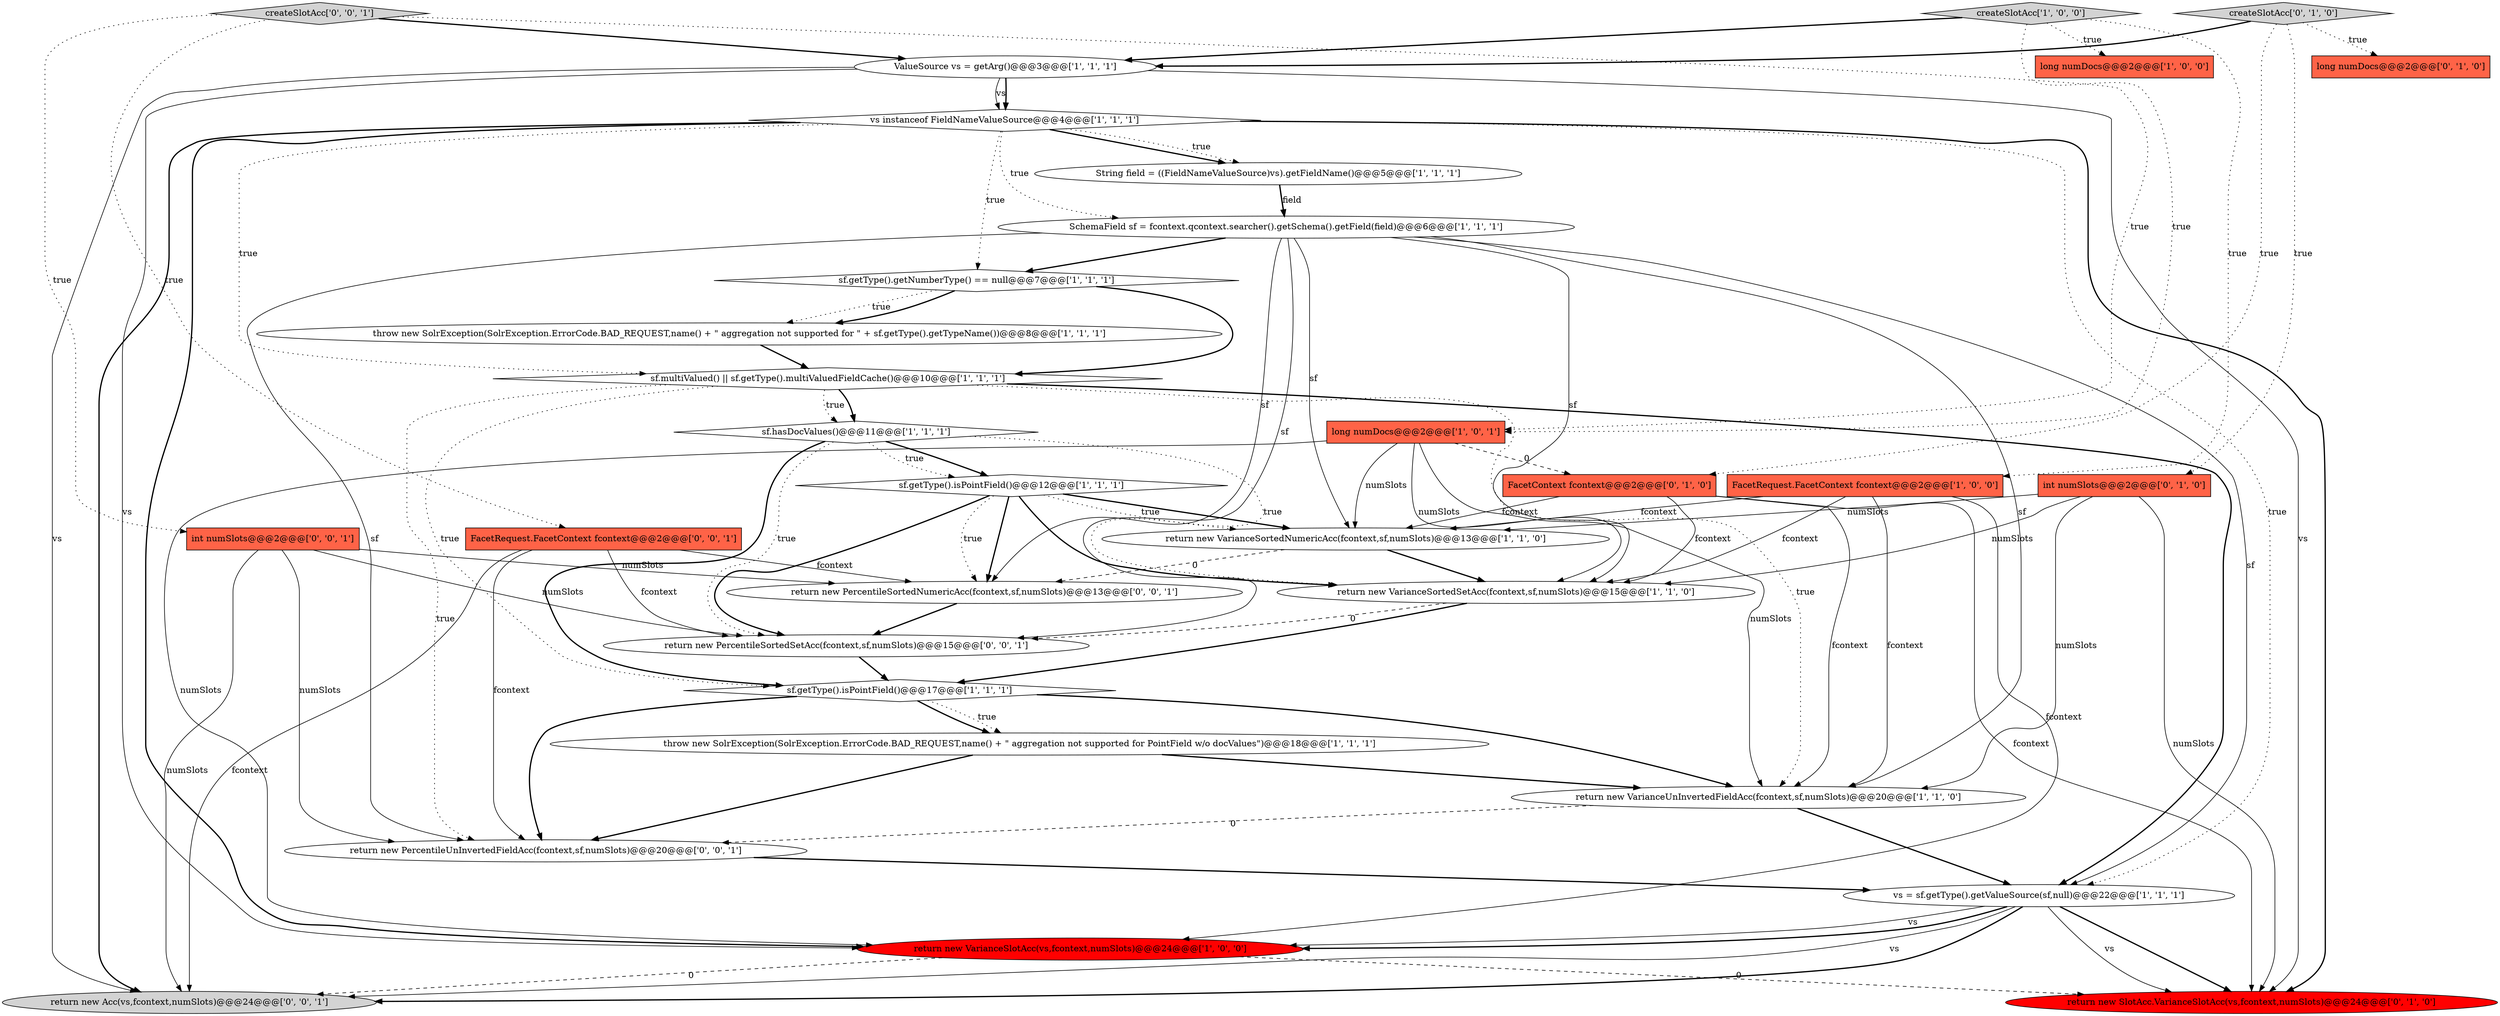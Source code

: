 digraph {
7 [style = filled, label = "sf.hasDocValues()@@@11@@@['1', '1', '1']", fillcolor = white, shape = diamond image = "AAA0AAABBB1BBB"];
11 [style = filled, label = "return new VarianceSortedSetAcc(fcontext,sf,numSlots)@@@15@@@['1', '1', '0']", fillcolor = white, shape = ellipse image = "AAA0AAABBB1BBB"];
2 [style = filled, label = "vs instanceof FieldNameValueSource@@@4@@@['1', '1', '1']", fillcolor = white, shape = diamond image = "AAA0AAABBB1BBB"];
16 [style = filled, label = "sf.multiValued() || sf.getType().multiValuedFieldCache()@@@10@@@['1', '1', '1']", fillcolor = white, shape = diamond image = "AAA0AAABBB1BBB"];
26 [style = filled, label = "FacetRequest.FacetContext fcontext@@@2@@@['0', '0', '1']", fillcolor = tomato, shape = box image = "AAA0AAABBB3BBB"];
9 [style = filled, label = "return new VarianceSlotAcc(vs,fcontext,numSlots)@@@24@@@['1', '0', '0']", fillcolor = red, shape = ellipse image = "AAA1AAABBB1BBB"];
18 [style = filled, label = "throw new SolrException(SolrException.ErrorCode.BAD_REQUEST,name() + \" aggregation not supported for PointField w/o docValues\")@@@18@@@['1', '1', '1']", fillcolor = white, shape = ellipse image = "AAA0AAABBB1BBB"];
27 [style = filled, label = "return new PercentileSortedNumericAcc(fcontext,sf,numSlots)@@@13@@@['0', '0', '1']", fillcolor = white, shape = ellipse image = "AAA0AAABBB3BBB"];
21 [style = filled, label = "int numSlots@@@2@@@['0', '1', '0']", fillcolor = tomato, shape = box image = "AAA0AAABBB2BBB"];
29 [style = filled, label = "return new PercentileUnInvertedFieldAcc(fcontext,sf,numSlots)@@@20@@@['0', '0', '1']", fillcolor = white, shape = ellipse image = "AAA0AAABBB3BBB"];
5 [style = filled, label = "sf.getType().isPointField()@@@17@@@['1', '1', '1']", fillcolor = white, shape = diamond image = "AAA0AAABBB1BBB"];
31 [style = filled, label = "return new Acc(vs,fcontext,numSlots)@@@24@@@['0', '0', '1']", fillcolor = lightgray, shape = ellipse image = "AAA0AAABBB3BBB"];
0 [style = filled, label = "throw new SolrException(SolrException.ErrorCode.BAD_REQUEST,name() + \" aggregation not supported for \" + sf.getType().getTypeName())@@@8@@@['1', '1', '1']", fillcolor = white, shape = ellipse image = "AAA0AAABBB1BBB"];
10 [style = filled, label = "return new VarianceUnInvertedFieldAcc(fcontext,sf,numSlots)@@@20@@@['1', '1', '0']", fillcolor = white, shape = ellipse image = "AAA0AAABBB1BBB"];
14 [style = filled, label = "sf.getType().isPointField()@@@12@@@['1', '1', '1']", fillcolor = white, shape = diamond image = "AAA0AAABBB1BBB"];
20 [style = filled, label = "return new SlotAcc.VarianceSlotAcc(vs,fcontext,numSlots)@@@24@@@['0', '1', '0']", fillcolor = red, shape = ellipse image = "AAA1AAABBB2BBB"];
28 [style = filled, label = "createSlotAcc['0', '0', '1']", fillcolor = lightgray, shape = diamond image = "AAA0AAABBB3BBB"];
1 [style = filled, label = "FacetRequest.FacetContext fcontext@@@2@@@['1', '0', '0']", fillcolor = tomato, shape = box image = "AAA0AAABBB1BBB"];
19 [style = filled, label = "createSlotAcc['1', '0', '0']", fillcolor = lightgray, shape = diamond image = "AAA0AAABBB1BBB"];
13 [style = filled, label = "sf.getType().getNumberType() == null@@@7@@@['1', '1', '1']", fillcolor = white, shape = diamond image = "AAA0AAABBB1BBB"];
24 [style = filled, label = "FacetContext fcontext@@@2@@@['0', '1', '0']", fillcolor = tomato, shape = box image = "AAA1AAABBB2BBB"];
22 [style = filled, label = "long numDocs@@@2@@@['0', '1', '0']", fillcolor = tomato, shape = box image = "AAA0AAABBB2BBB"];
3 [style = filled, label = "long numDocs@@@2@@@['1', '0', '0']", fillcolor = tomato, shape = box image = "AAA0AAABBB1BBB"];
23 [style = filled, label = "createSlotAcc['0', '1', '0']", fillcolor = lightgray, shape = diamond image = "AAA0AAABBB2BBB"];
30 [style = filled, label = "int numSlots@@@2@@@['0', '0', '1']", fillcolor = tomato, shape = box image = "AAA0AAABBB3BBB"];
12 [style = filled, label = "SchemaField sf = fcontext.qcontext.searcher().getSchema().getField(field)@@@6@@@['1', '1', '1']", fillcolor = white, shape = ellipse image = "AAA0AAABBB1BBB"];
15 [style = filled, label = "return new VarianceSortedNumericAcc(fcontext,sf,numSlots)@@@13@@@['1', '1', '0']", fillcolor = white, shape = ellipse image = "AAA0AAABBB1BBB"];
17 [style = filled, label = "String field = ((FieldNameValueSource)vs).getFieldName()@@@5@@@['1', '1', '1']", fillcolor = white, shape = ellipse image = "AAA0AAABBB1BBB"];
25 [style = filled, label = "return new PercentileSortedSetAcc(fcontext,sf,numSlots)@@@15@@@['0', '0', '1']", fillcolor = white, shape = ellipse image = "AAA0AAABBB3BBB"];
4 [style = filled, label = "long numDocs@@@2@@@['1', '0', '1']", fillcolor = tomato, shape = box image = "AAA0AAABBB1BBB"];
8 [style = filled, label = "ValueSource vs = getArg()@@@3@@@['1', '1', '1']", fillcolor = white, shape = ellipse image = "AAA0AAABBB1BBB"];
6 [style = filled, label = "vs = sf.getType().getValueSource(sf,null)@@@22@@@['1', '1', '1']", fillcolor = white, shape = ellipse image = "AAA0AAABBB1BBB"];
12->6 [style = solid, label="sf"];
14->25 [style = bold, label=""];
1->15 [style = solid, label="fcontext"];
5->18 [style = dotted, label="true"];
23->22 [style = dotted, label="true"];
8->2 [style = solid, label="vs"];
4->9 [style = solid, label="numSlots"];
16->7 [style = bold, label=""];
30->27 [style = solid, label="numSlots"];
16->10 [style = dotted, label="true"];
7->14 [style = bold, label=""];
16->7 [style = dotted, label="true"];
28->30 [style = dotted, label="true"];
29->6 [style = bold, label=""];
24->11 [style = solid, label="fcontext"];
15->11 [style = bold, label=""];
16->5 [style = dotted, label="true"];
26->27 [style = solid, label="fcontext"];
14->11 [style = bold, label=""];
27->25 [style = bold, label=""];
26->31 [style = solid, label="fcontext"];
2->31 [style = bold, label=""];
5->29 [style = bold, label=""];
5->10 [style = bold, label=""];
2->20 [style = bold, label=""];
8->9 [style = solid, label="vs"];
16->6 [style = bold, label=""];
23->21 [style = dotted, label="true"];
4->11 [style = solid, label="numSlots"];
2->9 [style = bold, label=""];
23->8 [style = bold, label=""];
14->27 [style = dotted, label="true"];
10->29 [style = dashed, label="0"];
13->16 [style = bold, label=""];
12->10 [style = solid, label="sf"];
4->15 [style = solid, label="numSlots"];
26->29 [style = solid, label="fcontext"];
21->20 [style = solid, label="numSlots"];
7->5 [style = bold, label=""];
9->31 [style = dashed, label="0"];
13->0 [style = dotted, label="true"];
19->3 [style = dotted, label="true"];
19->4 [style = dotted, label="true"];
2->12 [style = dotted, label="true"];
14->15 [style = bold, label=""];
30->31 [style = solid, label="numSlots"];
4->24 [style = dashed, label="0"];
23->24 [style = dotted, label="true"];
13->0 [style = bold, label=""];
2->17 [style = bold, label=""];
19->1 [style = dotted, label="true"];
24->15 [style = solid, label="fcontext"];
0->16 [style = bold, label=""];
30->25 [style = solid, label="numSlots"];
6->9 [style = solid, label="vs"];
4->10 [style = solid, label="numSlots"];
21->11 [style = solid, label="numSlots"];
5->18 [style = bold, label=""];
8->20 [style = solid, label="vs"];
30->29 [style = solid, label="numSlots"];
12->25 [style = solid, label="sf"];
6->20 [style = solid, label="vs"];
10->6 [style = bold, label=""];
12->15 [style = solid, label="sf"];
6->20 [style = bold, label=""];
12->13 [style = bold, label=""];
11->5 [style = bold, label=""];
26->25 [style = solid, label="fcontext"];
17->12 [style = bold, label=""];
7->11 [style = dotted, label="true"];
18->10 [style = bold, label=""];
8->2 [style = bold, label=""];
2->6 [style = dotted, label="true"];
28->8 [style = bold, label=""];
11->25 [style = dashed, label="0"];
28->4 [style = dotted, label="true"];
25->5 [style = bold, label=""];
14->27 [style = bold, label=""];
16->29 [style = dotted, label="true"];
2->16 [style = dotted, label="true"];
9->20 [style = dashed, label="0"];
8->31 [style = solid, label="vs"];
24->10 [style = solid, label="fcontext"];
6->31 [style = solid, label="vs"];
2->17 [style = dotted, label="true"];
12->29 [style = solid, label="sf"];
17->12 [style = solid, label="field"];
1->11 [style = solid, label="fcontext"];
19->8 [style = bold, label=""];
14->15 [style = dotted, label="true"];
18->29 [style = bold, label=""];
12->11 [style = solid, label="sf"];
6->31 [style = bold, label=""];
28->26 [style = dotted, label="true"];
21->15 [style = solid, label="numSlots"];
7->25 [style = dotted, label="true"];
24->20 [style = solid, label="fcontext"];
1->10 [style = solid, label="fcontext"];
15->27 [style = dashed, label="0"];
6->9 [style = bold, label=""];
1->9 [style = solid, label="fcontext"];
12->27 [style = solid, label="sf"];
21->10 [style = solid, label="numSlots"];
2->13 [style = dotted, label="true"];
7->14 [style = dotted, label="true"];
}
